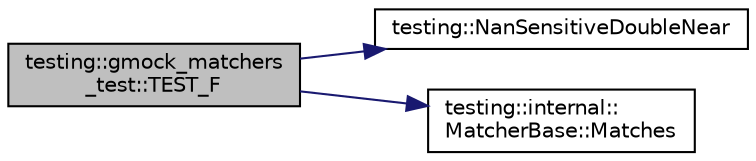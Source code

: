 digraph "testing::gmock_matchers_test::TEST_F"
{
  edge [fontname="Helvetica",fontsize="10",labelfontname="Helvetica",labelfontsize="10"];
  node [fontname="Helvetica",fontsize="10",shape=record];
  rankdir="LR";
  Node2232 [label="testing::gmock_matchers\l_test::TEST_F",height=0.2,width=0.4,color="black", fillcolor="grey75", style="filled", fontcolor="black"];
  Node2232 -> Node2233 [color="midnightblue",fontsize="10",style="solid",fontname="Helvetica"];
  Node2233 [label="testing::NanSensitiveDoubleNear",height=0.2,width=0.4,color="black", fillcolor="white", style="filled",URL="$d0/d75/namespacetesting.html#a3caa8177ef48150d0dde3a54b0961f7f"];
  Node2232 -> Node2234 [color="midnightblue",fontsize="10",style="solid",fontname="Helvetica"];
  Node2234 [label="testing::internal::\lMatcherBase::Matches",height=0.2,width=0.4,color="black", fillcolor="white", style="filled",URL="$df/d93/classtesting_1_1internal_1_1_matcher_base.html#a3b479673ff40cac1a7d548e91d789cb2"];
}
